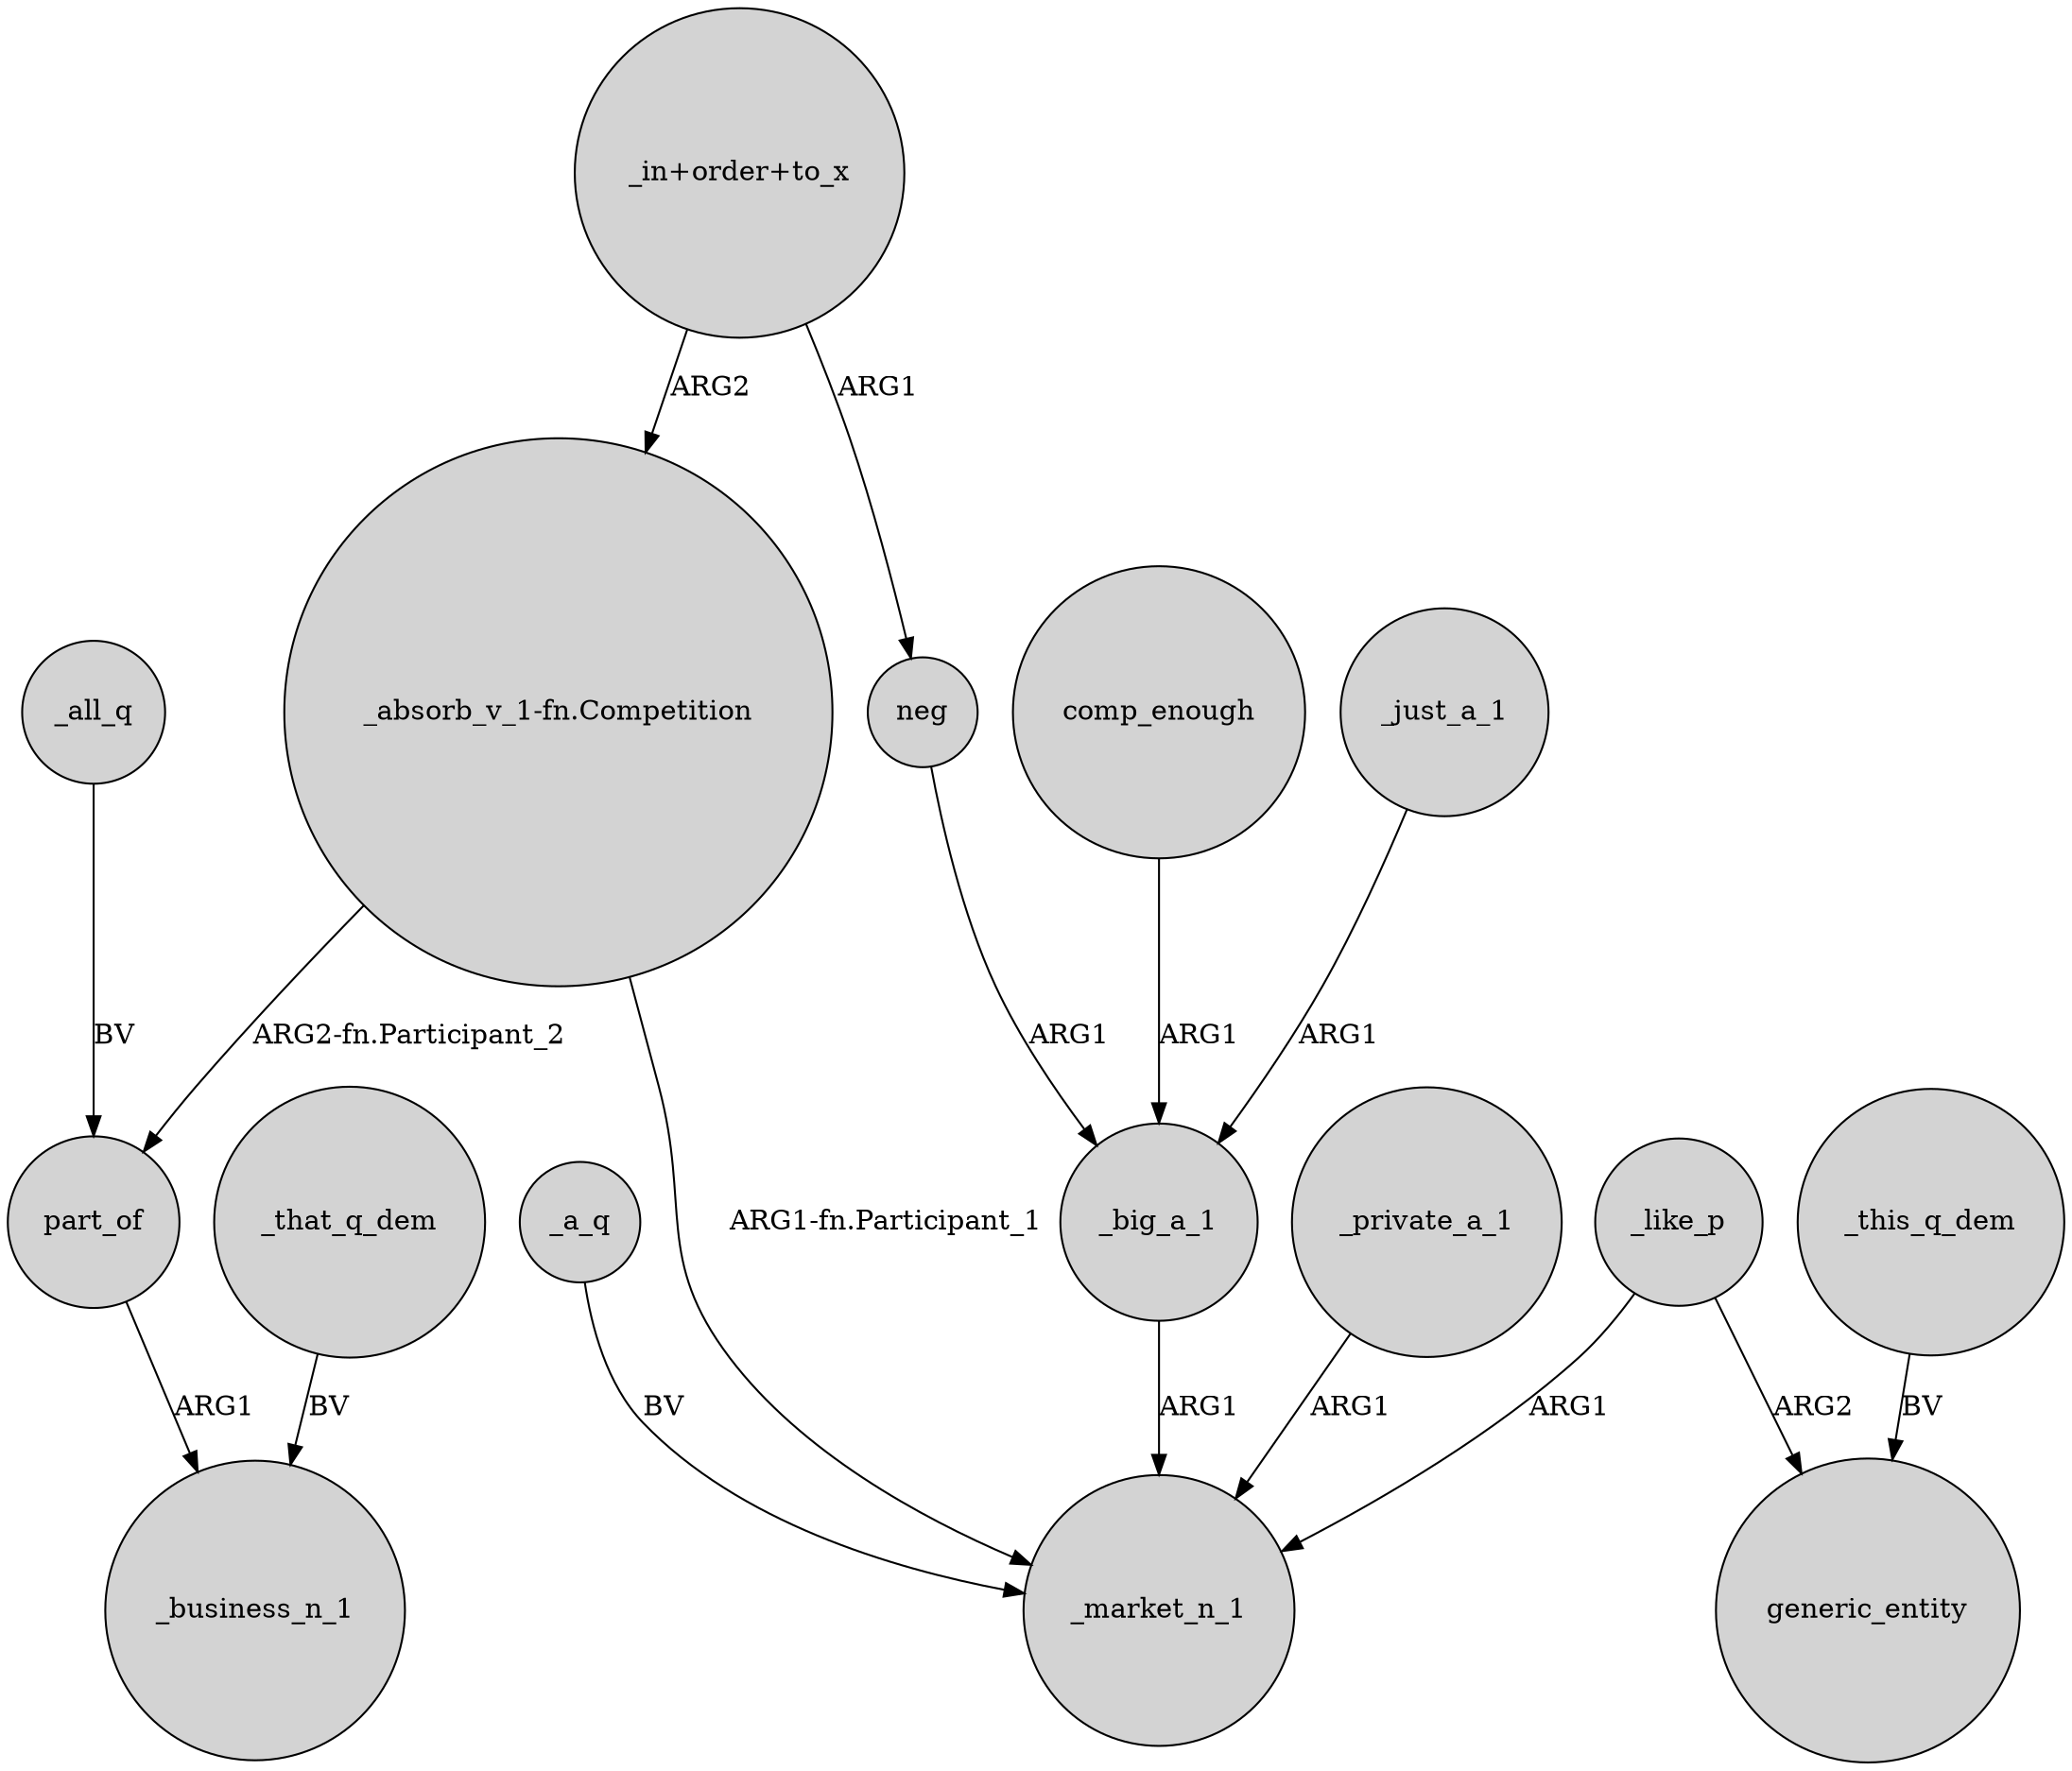 digraph {
	node [shape=circle style=filled]
	_a_q -> _market_n_1 [label=BV]
	neg -> _big_a_1 [label=ARG1]
	comp_enough -> _big_a_1 [label=ARG1]
	_just_a_1 -> _big_a_1 [label=ARG1]
	_that_q_dem -> _business_n_1 [label=BV]
	_all_q -> part_of [label=BV]
	_private_a_1 -> _market_n_1 [label=ARG1]
	"_in+order+to_x" -> "_absorb_v_1-fn.Competition" [label=ARG2]
	"_absorb_v_1-fn.Competition" -> _market_n_1 [label="ARG1-fn.Participant_1"]
	"_in+order+to_x" -> neg [label=ARG1]
	part_of -> _business_n_1 [label=ARG1]
	_big_a_1 -> _market_n_1 [label=ARG1]
	"_absorb_v_1-fn.Competition" -> part_of [label="ARG2-fn.Participant_2"]
	_like_p -> generic_entity [label=ARG2]
	_like_p -> _market_n_1 [label=ARG1]
	_this_q_dem -> generic_entity [label=BV]
}
